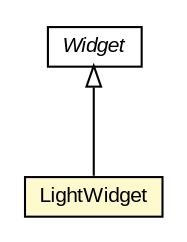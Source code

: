 #!/usr/local/bin/dot
#
# Class diagram 
# Generated by UMLGraph version 5.3 (http://www.umlgraph.org/)
#

digraph G {
	edge [fontname="arial",fontsize=10,labelfontname="arial",labelfontsize=10];
	node [fontname="arial",fontsize=10,shape=plaintext];
	nodesep=0.25;
	ranksep=0.5;
	// context.arch.widget.Widget
	c138460 [label=<<table title="context.arch.widget.Widget" border="0" cellborder="1" cellspacing="0" cellpadding="2" port="p" href="../../../widget/Widget.html">
		<tr><td><table border="0" cellspacing="0" cellpadding="1">
<tr><td align="center" balign="center"><font face="arial italic"> Widget </font></td></tr>
		</table></td></tr>
		</table>>, fontname="arial", fontcolor="black", fontsize=10.0];
	// context.arch.intelligibility.apps.roomlight.LightWidget
	c138694 [label=<<table title="context.arch.intelligibility.apps.roomlight.LightWidget" border="0" cellborder="1" cellspacing="0" cellpadding="2" port="p" bgcolor="lemonChiffon" href="./LightWidget.html">
		<tr><td><table border="0" cellspacing="0" cellpadding="1">
<tr><td align="center" balign="center"> LightWidget </td></tr>
		</table></td></tr>
		</table>>, fontname="arial", fontcolor="black", fontsize=10.0];
	//context.arch.intelligibility.apps.roomlight.LightWidget extends context.arch.widget.Widget
	c138460:p -> c138694:p [dir=back,arrowtail=empty];
}

